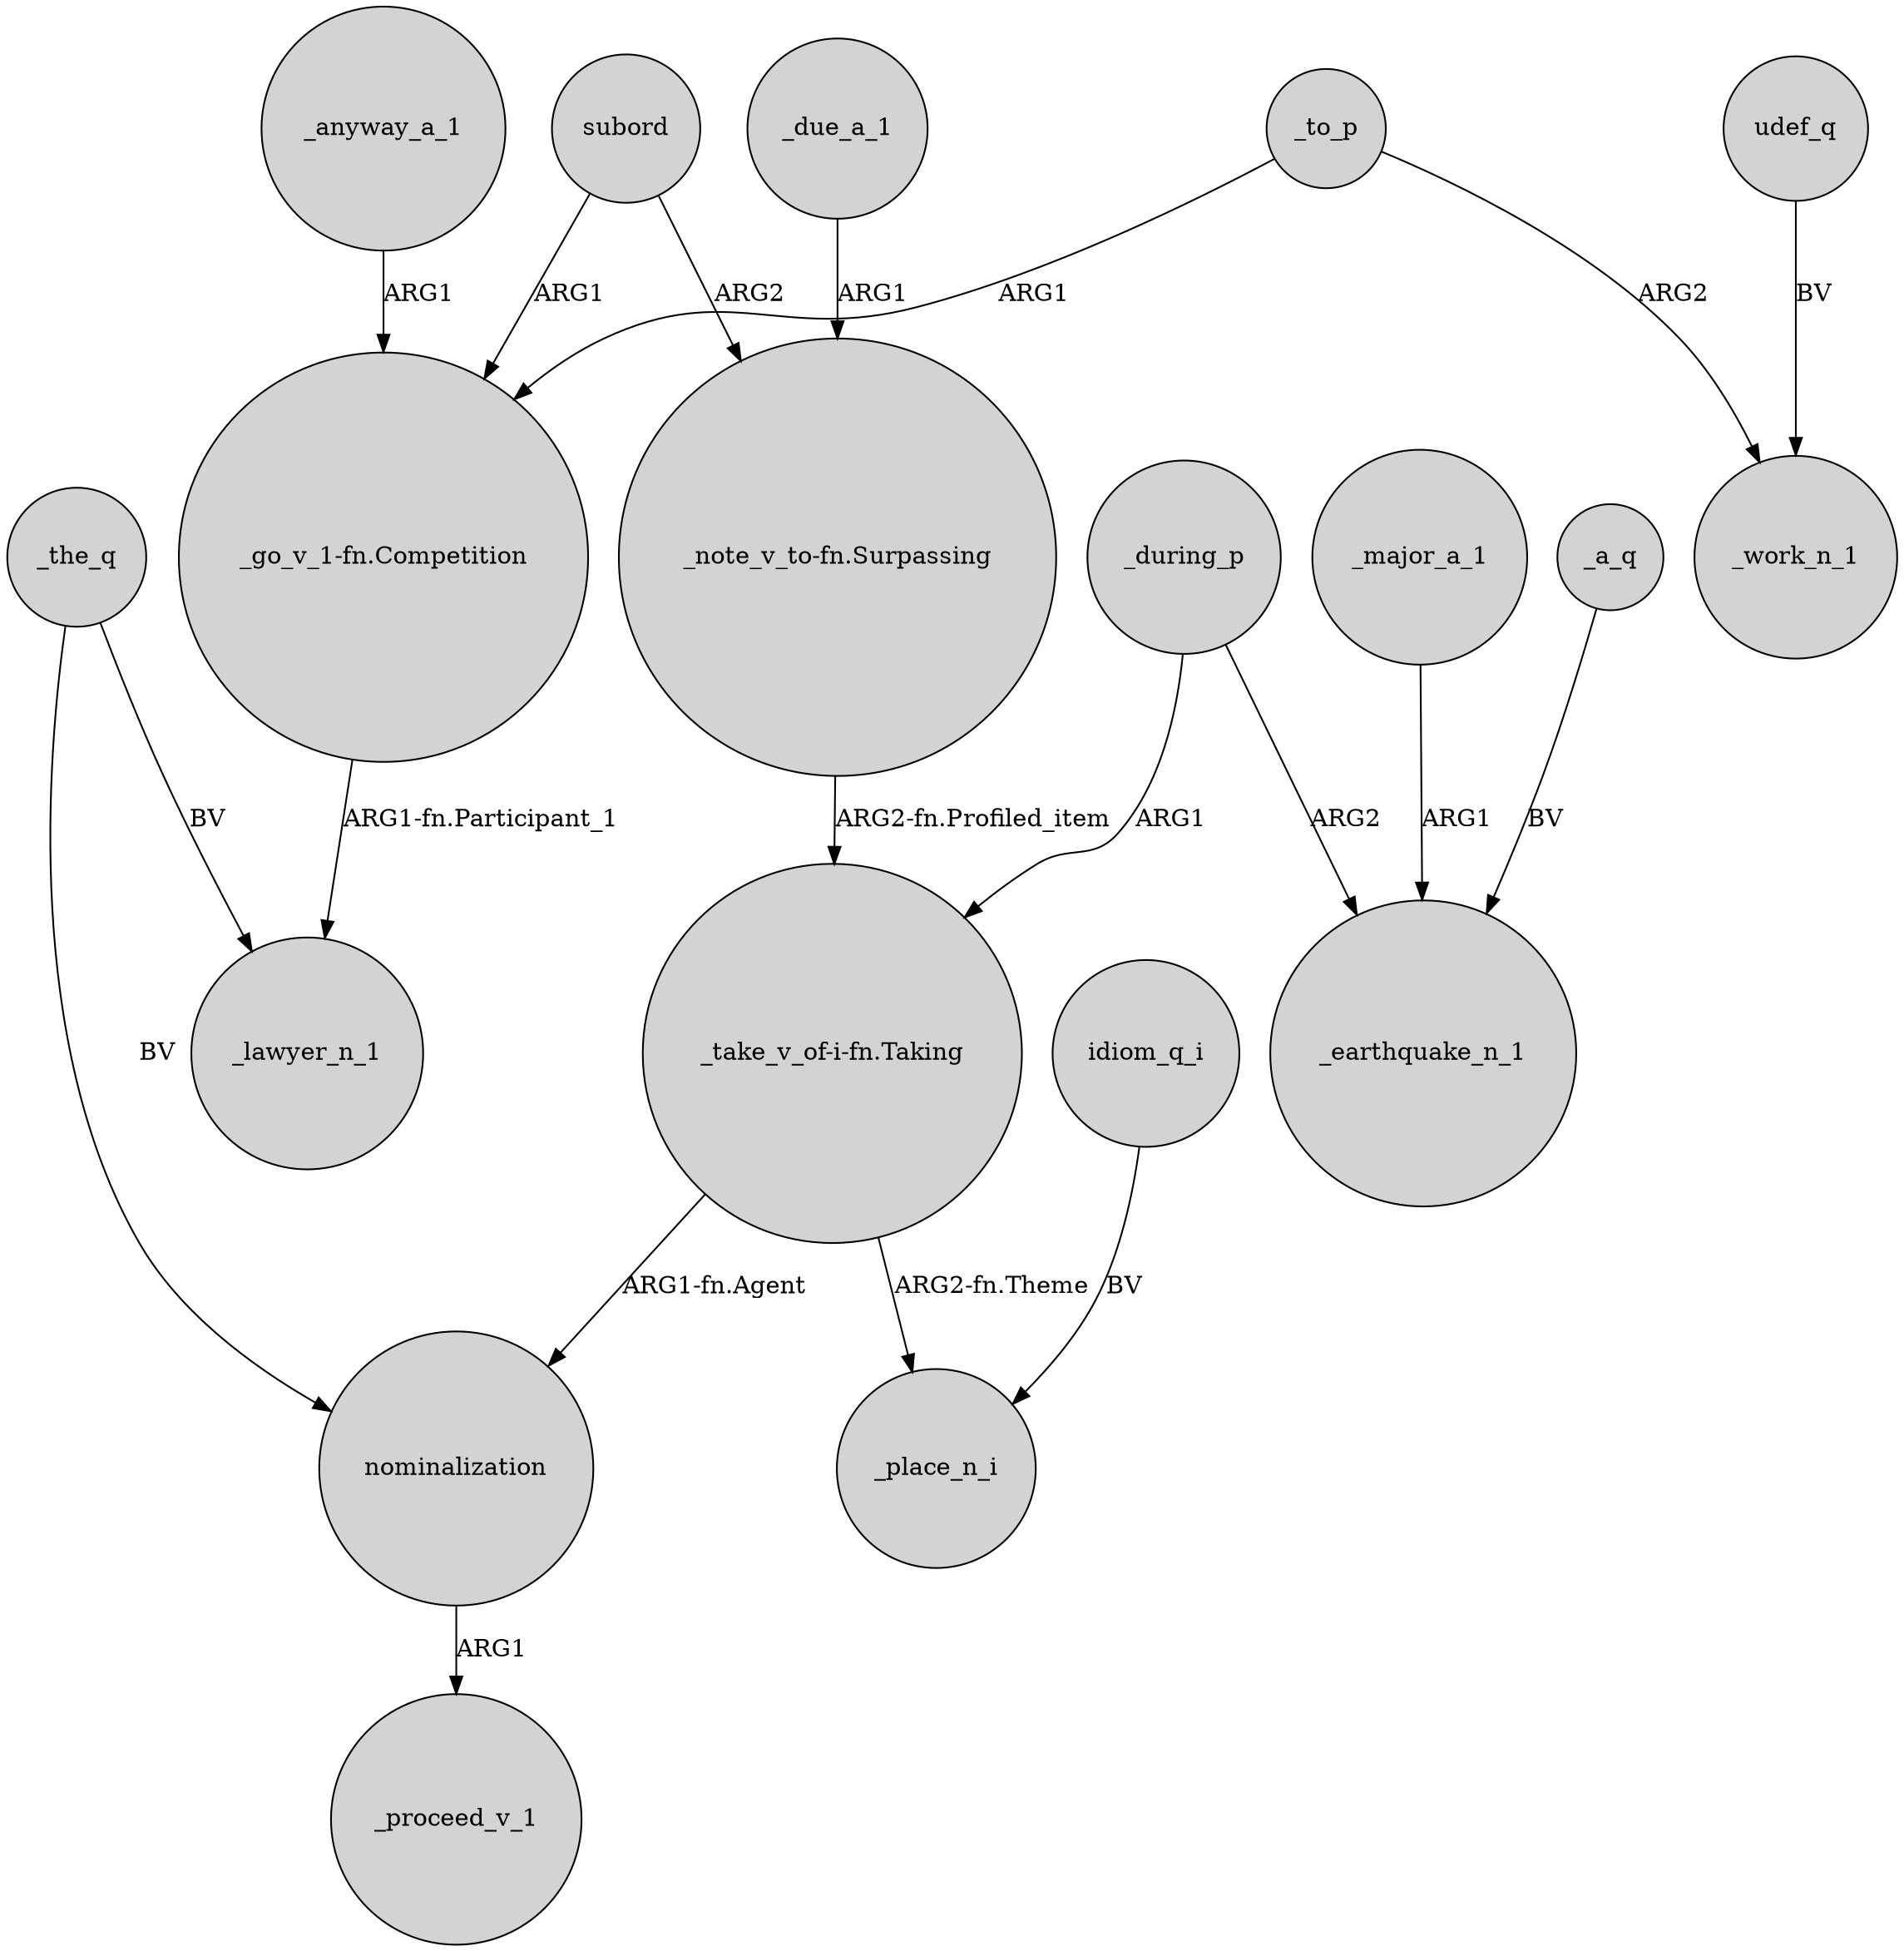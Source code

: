 digraph {
	node [shape=circle style=filled]
	_the_q -> _lawyer_n_1 [label=BV]
	_the_q -> nominalization [label=BV]
	_due_a_1 -> "_note_v_to-fn.Surpassing" [label=ARG1]
	"_take_v_of-i-fn.Taking" -> nominalization [label="ARG1-fn.Agent"]
	nominalization -> _proceed_v_1 [label=ARG1]
	_a_q -> _earthquake_n_1 [label=BV]
	udef_q -> _work_n_1 [label=BV]
	"_go_v_1-fn.Competition" -> _lawyer_n_1 [label="ARG1-fn.Participant_1"]
	"_note_v_to-fn.Surpassing" -> "_take_v_of-i-fn.Taking" [label="ARG2-fn.Profiled_item"]
	"_take_v_of-i-fn.Taking" -> _place_n_i [label="ARG2-fn.Theme"]
	subord -> "_go_v_1-fn.Competition" [label=ARG1]
	idiom_q_i -> _place_n_i [label=BV]
	_major_a_1 -> _earthquake_n_1 [label=ARG1]
	_to_p -> _work_n_1 [label=ARG2]
	_to_p -> "_go_v_1-fn.Competition" [label=ARG1]
	_anyway_a_1 -> "_go_v_1-fn.Competition" [label=ARG1]
	_during_p -> "_take_v_of-i-fn.Taking" [label=ARG1]
	subord -> "_note_v_to-fn.Surpassing" [label=ARG2]
	_during_p -> _earthquake_n_1 [label=ARG2]
}
